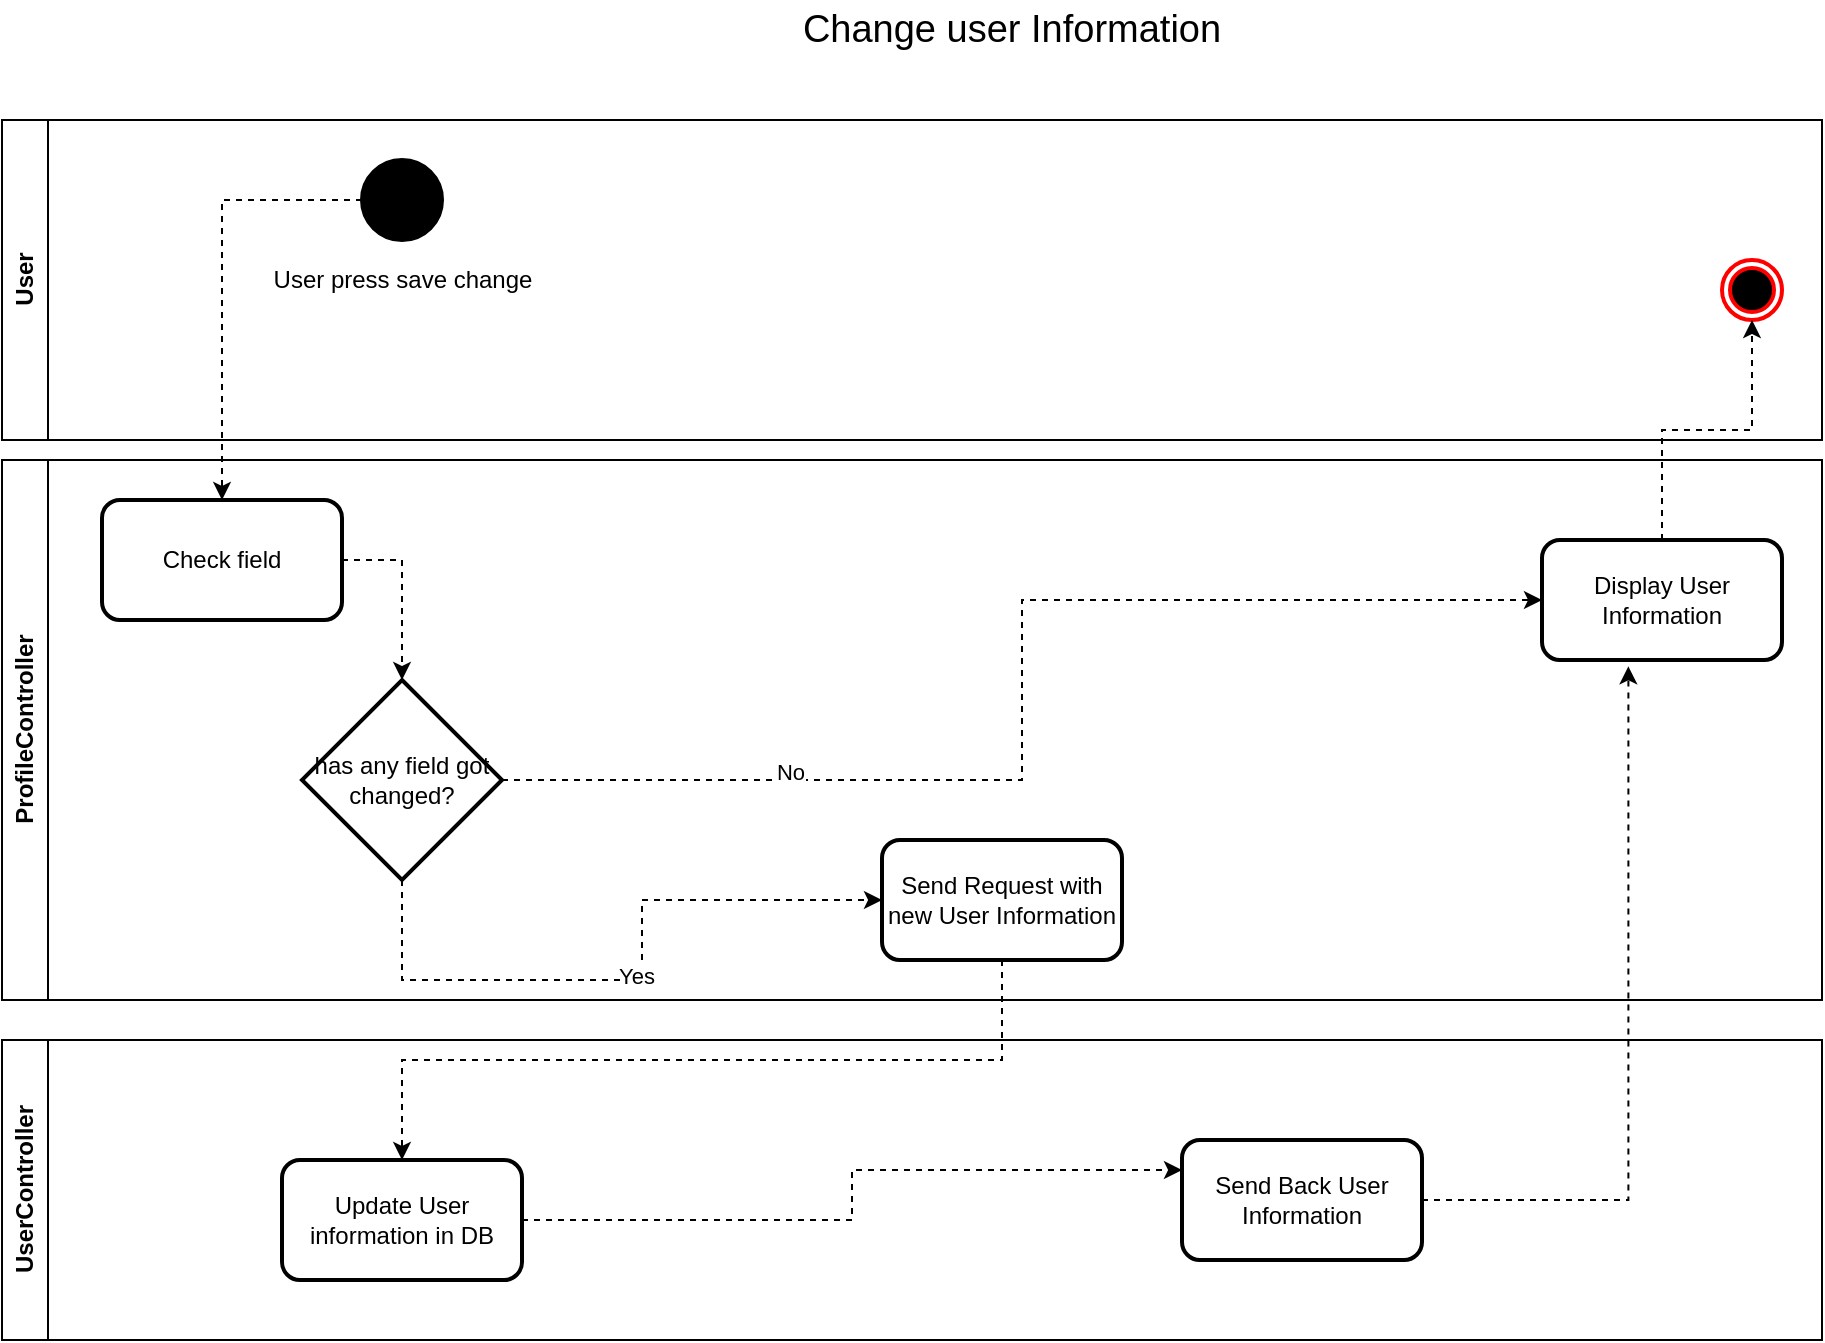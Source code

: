 <mxfile version="20.8.18" type="github">
  <diagram name="Page-1" id="VwtbdxvzcMwx3TZho54g">
    <mxGraphModel dx="1050" dy="594" grid="1" gridSize="10" guides="1" tooltips="1" connect="1" arrows="1" fold="1" page="1" pageScale="1" pageWidth="850" pageHeight="1100" math="0" shadow="0">
      <root>
        <mxCell id="0" />
        <mxCell id="1" parent="0" />
        <mxCell id="MsljBTPrdHte6thjRBzl-1" value="User" style="swimlane;horizontal=0;whiteSpace=wrap;html=1;" vertex="1" parent="1">
          <mxGeometry x="40" y="130" width="910" height="160" as="geometry" />
        </mxCell>
        <mxCell id="MsljBTPrdHte6thjRBzl-2" value="User press save change" style="shape=ellipse;html=1;fillColor=strokeColor;strokeWidth=2;verticalLabelPosition=bottom;verticalAlignment=top;perimeter=ellipsePerimeter;" vertex="1" parent="MsljBTPrdHte6thjRBzl-1">
          <mxGeometry x="180" y="20" width="40" height="40" as="geometry" />
        </mxCell>
        <mxCell id="MsljBTPrdHte6thjRBzl-3" value="" style="ellipse;html=1;shape=endState;fillColor=#000000;strokeColor=#ff0000;strokeWidth=2;fontFamily=Helvetica;fontSize=12;fontColor=default;" vertex="1" parent="MsljBTPrdHte6thjRBzl-1">
          <mxGeometry x="860" y="70" width="30" height="30" as="geometry" />
        </mxCell>
        <mxCell id="MsljBTPrdHte6thjRBzl-4" value="ProfileController" style="swimlane;horizontal=0;whiteSpace=wrap;html=1;" vertex="1" parent="1">
          <mxGeometry x="40" y="300" width="910" height="270" as="geometry" />
        </mxCell>
        <mxCell id="MsljBTPrdHte6thjRBzl-5" value="Display User Information" style="rounded=1;whiteSpace=wrap;html=1;strokeWidth=2;fontFamily=Helvetica;fontSize=12;" vertex="1" parent="MsljBTPrdHte6thjRBzl-4">
          <mxGeometry x="770" y="40" width="120" height="60" as="geometry" />
        </mxCell>
        <mxCell id="MsljBTPrdHte6thjRBzl-7" value="Check field" style="rounded=1;whiteSpace=wrap;html=1;strokeWidth=2;fontFamily=Helvetica;fontSize=12;" vertex="1" parent="MsljBTPrdHte6thjRBzl-4">
          <mxGeometry x="50" y="20" width="120" height="60" as="geometry" />
        </mxCell>
        <mxCell id="MsljBTPrdHte6thjRBzl-8" value="Send Request with new User Information" style="rounded=1;whiteSpace=wrap;html=1;strokeWidth=2;fontFamily=Helvetica;fontSize=12;" vertex="1" parent="MsljBTPrdHte6thjRBzl-4">
          <mxGeometry x="440" y="190" width="120" height="60" as="geometry" />
        </mxCell>
        <mxCell id="MsljBTPrdHte6thjRBzl-22" style="edgeStyle=orthogonalEdgeStyle;rounded=0;orthogonalLoop=1;jettySize=auto;html=1;dashed=1;exitX=1;exitY=0.5;exitDx=0;exitDy=0;" edge="1" parent="MsljBTPrdHte6thjRBzl-4" source="MsljBTPrdHte6thjRBzl-7" target="MsljBTPrdHte6thjRBzl-21">
          <mxGeometry relative="1" as="geometry">
            <mxPoint x="280" y="140" as="sourcePoint" />
          </mxGeometry>
        </mxCell>
        <mxCell id="MsljBTPrdHte6thjRBzl-24" style="edgeStyle=orthogonalEdgeStyle;rounded=0;orthogonalLoop=1;jettySize=auto;html=1;entryX=0;entryY=0.5;entryDx=0;entryDy=0;dashed=1;exitX=0.5;exitY=1;exitDx=0;exitDy=0;exitPerimeter=0;" edge="1" parent="MsljBTPrdHte6thjRBzl-4" source="MsljBTPrdHte6thjRBzl-21" target="MsljBTPrdHte6thjRBzl-8">
          <mxGeometry relative="1" as="geometry">
            <Array as="points">
              <mxPoint x="200" y="260" />
              <mxPoint x="320" y="260" />
              <mxPoint x="320" y="220" />
            </Array>
          </mxGeometry>
        </mxCell>
        <mxCell id="MsljBTPrdHte6thjRBzl-25" value="Yes" style="edgeLabel;html=1;align=center;verticalAlign=middle;resizable=0;points=[];" vertex="1" connectable="0" parent="MsljBTPrdHte6thjRBzl-24">
          <mxGeometry x="0.013" y="2" relative="1" as="geometry">
            <mxPoint as="offset" />
          </mxGeometry>
        </mxCell>
        <mxCell id="MsljBTPrdHte6thjRBzl-26" style="edgeStyle=orthogonalEdgeStyle;rounded=0;orthogonalLoop=1;jettySize=auto;html=1;entryX=0;entryY=0.5;entryDx=0;entryDy=0;dashed=1;" edge="1" parent="MsljBTPrdHte6thjRBzl-4" source="MsljBTPrdHte6thjRBzl-21" target="MsljBTPrdHte6thjRBzl-5">
          <mxGeometry relative="1" as="geometry" />
        </mxCell>
        <mxCell id="MsljBTPrdHte6thjRBzl-27" value="No" style="edgeLabel;html=1;align=center;verticalAlign=middle;resizable=0;points=[];" vertex="1" connectable="0" parent="MsljBTPrdHte6thjRBzl-26">
          <mxGeometry x="-0.53" y="4" relative="1" as="geometry">
            <mxPoint as="offset" />
          </mxGeometry>
        </mxCell>
        <mxCell id="MsljBTPrdHte6thjRBzl-21" value="has any field got changed?" style="strokeWidth=2;html=1;shape=mxgraph.flowchart.decision;whiteSpace=wrap;" vertex="1" parent="MsljBTPrdHte6thjRBzl-4">
          <mxGeometry x="150" y="110" width="100" height="100" as="geometry" />
        </mxCell>
        <mxCell id="MsljBTPrdHte6thjRBzl-9" value="UserController" style="swimlane;horizontal=0;whiteSpace=wrap;html=1;" vertex="1" parent="1">
          <mxGeometry x="40" y="590" width="910" height="150" as="geometry" />
        </mxCell>
        <mxCell id="MsljBTPrdHte6thjRBzl-10" value="Send Back User Information" style="rounded=1;whiteSpace=wrap;html=1;strokeWidth=2;fontFamily=Helvetica;fontSize=12;" vertex="1" parent="MsljBTPrdHte6thjRBzl-9">
          <mxGeometry x="590" y="50" width="120" height="60" as="geometry" />
        </mxCell>
        <mxCell id="MsljBTPrdHte6thjRBzl-11" style="edgeStyle=orthogonalEdgeStyle;rounded=0;orthogonalLoop=1;jettySize=auto;html=1;entryX=0;entryY=0.25;entryDx=0;entryDy=0;dashed=1;" edge="1" parent="MsljBTPrdHte6thjRBzl-9" source="MsljBTPrdHte6thjRBzl-12" target="MsljBTPrdHte6thjRBzl-10">
          <mxGeometry relative="1" as="geometry" />
        </mxCell>
        <mxCell id="MsljBTPrdHte6thjRBzl-12" value="Update User information in DB" style="rounded=1;whiteSpace=wrap;html=1;strokeWidth=2;fontFamily=Helvetica;fontSize=12;" vertex="1" parent="MsljBTPrdHte6thjRBzl-9">
          <mxGeometry x="140" y="60" width="120" height="60" as="geometry" />
        </mxCell>
        <mxCell id="MsljBTPrdHte6thjRBzl-13" style="edgeStyle=orthogonalEdgeStyle;rounded=0;orthogonalLoop=1;jettySize=auto;html=1;entryX=0.5;entryY=1;entryDx=0;entryDy=0;dashed=1;strokeWidth=1;fontFamily=Helvetica;fontSize=12;fontColor=default;" edge="1" parent="1" source="MsljBTPrdHte6thjRBzl-5" target="MsljBTPrdHte6thjRBzl-3">
          <mxGeometry relative="1" as="geometry" />
        </mxCell>
        <mxCell id="MsljBTPrdHte6thjRBzl-14" style="edgeStyle=orthogonalEdgeStyle;rounded=0;orthogonalLoop=1;jettySize=auto;html=1;entryX=0.5;entryY=0;entryDx=0;entryDy=0;dashed=1;strokeWidth=1;fontFamily=Helvetica;fontSize=12;fontColor=default;" edge="1" parent="1" source="MsljBTPrdHte6thjRBzl-2" target="MsljBTPrdHte6thjRBzl-7">
          <mxGeometry relative="1" as="geometry" />
        </mxCell>
        <mxCell id="MsljBTPrdHte6thjRBzl-15" value="Change user Information" style="text;html=1;strokeColor=none;fillColor=none;align=center;verticalAlign=middle;whiteSpace=wrap;rounded=0;fontSize=19;" vertex="1" parent="1">
          <mxGeometry x="400" y="70" width="290" height="30" as="geometry" />
        </mxCell>
        <mxCell id="MsljBTPrdHte6thjRBzl-17" style="edgeStyle=orthogonalEdgeStyle;rounded=0;orthogonalLoop=1;jettySize=auto;html=1;entryX=0.36;entryY=1.053;entryDx=0;entryDy=0;entryPerimeter=0;dashed=1;" edge="1" parent="1" source="MsljBTPrdHte6thjRBzl-10" target="MsljBTPrdHte6thjRBzl-5">
          <mxGeometry relative="1" as="geometry" />
        </mxCell>
        <mxCell id="MsljBTPrdHte6thjRBzl-18" style="edgeStyle=orthogonalEdgeStyle;rounded=0;orthogonalLoop=1;jettySize=auto;html=1;dashed=1;" edge="1" parent="1" source="MsljBTPrdHte6thjRBzl-8" target="MsljBTPrdHte6thjRBzl-12">
          <mxGeometry relative="1" as="geometry">
            <Array as="points">
              <mxPoint x="540" y="600" />
              <mxPoint x="240" y="600" />
            </Array>
          </mxGeometry>
        </mxCell>
      </root>
    </mxGraphModel>
  </diagram>
</mxfile>
